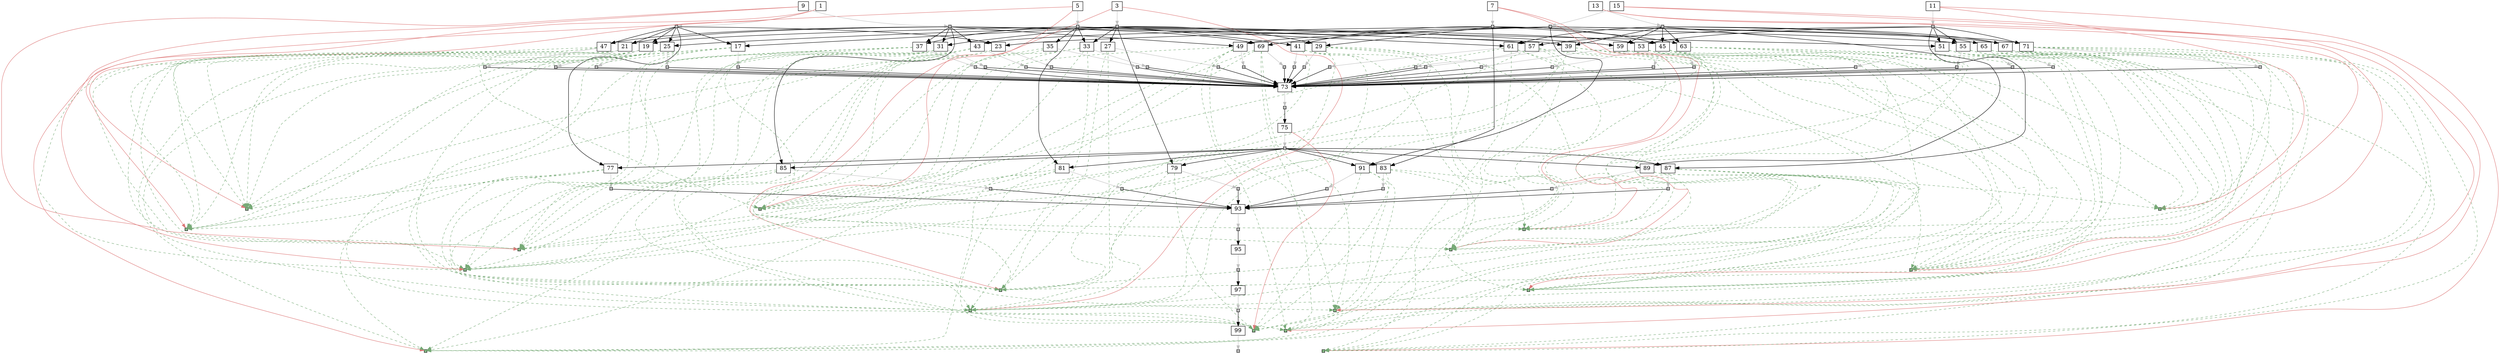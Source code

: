 strict digraph  {
	node [label="\N"];
	1	 [height=0,
		shape=rect,
		size=13.58,
		width=0];
	2	 [fillcolor=gray,
		height=0.1,
		label="",
		shape=rect,
		size=0,
		style=filled,
		width=0.1];
	1 -> 2	 [color=gray,
		size=12554644.0];
	101	 [fillcolor="#88bb88",
		height=0.1,
		label="",
		shape=rect,
		size=0,
		style=filled,
		width=0.1];
	1 -> 101	 [color="#dd7777",
		size=2135681.0,
		weight=0];
	102	 [fillcolor="#88bb88",
		height=0.1,
		label="",
		shape=rect,
		size=0,
		style=filled,
		width=0.1];
	1 -> 102	 [color="#dd7777",
		size=2135681.0,
		weight=0];
	17	 [height=0,
		shape=rect,
		size=10.55,
		width=0];
	2 -> 17	 [size=0];
	19	 [height=0,
		shape=rect,
		size=10.45,
		width=0];
	2 -> 19	 [size=0];
	21	 [height=0,
		shape=rect,
		size=10.6,
		width=0];
	2 -> 21	 [size=0];
	23	 [height=0,
		shape=rect,
		size=10.55,
		width=0];
	2 -> 23	 [size=0];
	25	 [height=0,
		shape=rect,
		size=10.47,
		width=0];
	2 -> 25	 [size=0];
	47	 [height=0,
		shape=rect,
		size=10.74,
		width=0];
	2 -> 47	 [size=0];
	77	 [height=0,
		shape=rect,
		size=10.79,
		width=0];
	2 -> 77	 [size=0];
	3	 [height=0,
		shape=rect,
		size=13.56,
		width=0];
	4	 [fillcolor=gray,
		height=0.1,
		label="",
		shape=rect,
		size=0,
		style=filled,
		width=0.1];
	3 -> 4	 [color=gray,
		size=12600818.0];
	103	 [fillcolor="#88bb88",
		height=0.1,
		label="",
		shape=rect,
		size=0,
		style=filled,
		width=0.1];
	3 -> 103	 [color="#dd7777",
		size=2135681.0,
		weight=0];
	104	 [fillcolor="#88bb88",
		height=0.1,
		label="",
		shape=rect,
		size=0,
		style=filled,
		width=0.1];
	3 -> 104	 [color="#dd7777",
		size=2135681.0,
		weight=0];
	4 -> 17	 [size=0];
	4 -> 25	 [size=0];
	27	 [height=0,
		shape=rect,
		size=10.45,
		width=0];
	4 -> 27	 [size=0];
	29	 [height=0,
		shape=rect,
		size=10.49,
		width=0];
	4 -> 29	 [size=0];
	31	 [height=0,
		shape=rect,
		size=10.52,
		width=0];
	4 -> 31	 [size=0];
	33	 [height=0,
		shape=rect,
		size=10.62,
		width=0];
	4 -> 33	 [size=0];
	41	 [height=0,
		shape=rect,
		size=10.62,
		width=0];
	4 -> 41	 [size=0];
	51	 [height=0,
		shape=rect,
		size=10.7,
		width=0];
	4 -> 51	 [size=0];
	59	 [height=0,
		shape=rect,
		size=10.54,
		width=0];
	4 -> 59	 [size=0];
	79	 [height=0,
		shape=rect,
		size=10.58,
		width=0];
	4 -> 79	 [size=0];
	5	 [height=0,
		shape=rect,
		size=13.55,
		width=0];
	6	 [fillcolor=gray,
		height=0.1,
		label="",
		shape=rect,
		size=0,
		style=filled,
		width=0.1];
	5 -> 6	 [color=gray,
		size=12546294.0];
	105	 [fillcolor="#88bb88",
		height=0.1,
		label="",
		shape=rect,
		size=0,
		style=filled,
		width=0.1];
	5 -> 105	 [color="#dd7777",
		size=2135681.0,
		weight=0];
	106	 [fillcolor="#88bb88",
		height=0.1,
		label="",
		shape=rect,
		size=0,
		style=filled,
		width=0.1];
	5 -> 106	 [color="#dd7777",
		size=2135681.0,
		weight=0];
	6 -> 19	 [size=0];
	6 -> 33	 [size=0];
	35	 [height=0,
		shape=rect,
		size=10.67,
		width=0];
	6 -> 35	 [size=0];
	37	 [height=0,
		shape=rect,
		size=10.66,
		width=0];
	6 -> 37	 [size=0];
	39	 [height=0,
		shape=rect,
		size=10.53,
		width=0];
	6 -> 39	 [size=0];
	53	 [height=0,
		shape=rect,
		size=10.61,
		width=0];
	6 -> 53	 [size=0];
	61	 [height=0,
		shape=rect,
		size=10.61,
		width=0];
	6 -> 61	 [size=0];
	81	 [height=0,
		shape=rect,
		size=11.0,
		width=0];
	6 -> 81	 [size=0];
	7	 [height=0,
		shape=rect,
		size=13.44,
		width=0];
	8	 [fillcolor=gray,
		height=0.1,
		label="",
		shape=rect,
		size=0,
		style=filled,
		width=0.1];
	7 -> 8	 [color=gray,
		size=12530922.0];
	107	 [fillcolor="#88bb88",
		height=0.1,
		label="",
		shape=rect,
		size=0,
		style=filled,
		width=0.1];
	7 -> 107	 [color="#dd7777",
		size=2135681.0,
		weight=0];
	108	 [fillcolor="#88bb88",
		height=0.1,
		label="",
		shape=rect,
		size=0,
		style=filled,
		width=0.1];
	7 -> 108	 [color="#dd7777",
		size=2135681.0,
		weight=0];
	8 -> 29	 [size=0];
	8 -> 41	 [size=0];
	43	 [height=0,
		shape=rect,
		size=10.46,
		width=0];
	8 -> 43	 [size=0];
	45	 [height=0,
		shape=rect,
		size=10.71,
		width=0];
	8 -> 45	 [size=0];
	55	 [height=0,
		shape=rect,
		size=10.5,
		width=0];
	8 -> 55	 [size=0];
	63	 [height=0,
		shape=rect,
		size=10.29,
		width=0];
	8 -> 63	 [size=0];
	83	 [height=0,
		shape=rect,
		size=10.91,
		width=0];
	8 -> 83	 [size=0];
	9	 [height=0,
		shape=rect,
		size=13.47,
		width=0];
	10	 [fillcolor=gray,
		height=0.1,
		label="",
		shape=rect,
		size=0,
		style=filled,
		width=0.1];
	9 -> 10	 [color=gray,
		size=12527560.0];
	109	 [fillcolor="#88bb88",
		height=0.1,
		label="",
		shape=rect,
		size=0,
		style=filled,
		width=0.1];
	9 -> 109	 [color="#dd7777",
		size=2135681.0,
		weight=0];
	110	 [fillcolor="#88bb88",
		height=0.1,
		label="",
		shape=rect,
		size=0,
		style=filled,
		width=0.1];
	9 -> 110	 [color="#dd7777",
		size=2135681.0,
		weight=0];
	10 -> 21	 [size=0];
	10 -> 31	 [size=0];
	10 -> 37	 [size=0];
	10 -> 43	 [size=0];
	10 -> 47	 [size=0];
	49	 [height=0,
		shape=rect,
		size=10.56,
		width=0];
	10 -> 49	 [size=0];
	57	 [height=0,
		shape=rect,
		size=10.55,
		width=0];
	10 -> 57	 [size=0];
	69	 [height=0,
		shape=rect,
		size=10.58,
		width=0];
	10 -> 69	 [size=0];
	85	 [height=0,
		shape=rect,
		size=10.59,
		width=0];
	10 -> 85	 [size=0];
	11	 [height=0,
		shape=rect,
		size=13.78,
		width=0];
	12	 [fillcolor=gray,
		height=0.1,
		label="",
		shape=rect,
		size=0,
		style=filled,
		width=0.1];
	11 -> 12	 [color=gray,
		size=12576064.0];
	111	 [fillcolor="#88bb88",
		height=0.1,
		label="",
		shape=rect,
		size=0,
		style=filled,
		width=0.1];
	11 -> 111	 [color="#dd7777",
		size=2135681.0,
		weight=0];
	112	 [fillcolor="#88bb88",
		height=0.1,
		label="",
		shape=rect,
		size=0,
		style=filled,
		width=0.1];
	11 -> 112	 [color="#dd7777",
		size=2135681.0,
		weight=0];
	12 -> 51	 [size=0];
	12 -> 53	 [size=0];
	12 -> 55	 [size=0];
	12 -> 57	 [size=0];
	71	 [height=0,
		shape=rect,
		size=10.72,
		width=0];
	12 -> 71	 [size=0];
	87	 [height=0,
		shape=rect,
		size=10.95,
		width=0];
	12 -> 87	 [size=0];
	13	 [height=0,
		shape=rect,
		size=13.43,
		width=0];
	14	 [fillcolor=gray,
		height=0.1,
		label="",
		shape=rect,
		size=0,
		style=filled,
		width=0.1];
	13 -> 14	 [color=gray,
		size=12550328.0];
	113	 [fillcolor="#88bb88",
		height=0.1,
		label="",
		shape=rect,
		size=0,
		style=filled,
		width=0.1];
	13 -> 113	 [color="#dd7777",
		size=2135681.0,
		weight=0];
	114	 [fillcolor="#88bb88",
		height=0.1,
		label="",
		shape=rect,
		size=0,
		style=filled,
		width=0.1];
	13 -> 114	 [color="#dd7777",
		size=2135681.0,
		weight=0];
	14 -> 39	 [size=0];
	14 -> 45	 [size=0];
	14 -> 59	 [size=0];
	14 -> 61	 [size=0];
	14 -> 63	 [size=0];
	65	 [height=0,
		shape=rect,
		size=10.47,
		width=0];
	14 -> 65	 [size=0];
	67	 [height=0,
		shape=rect,
		size=10.64,
		width=0];
	14 -> 67	 [size=0];
	89	 [height=0,
		shape=rect,
		size=11.14,
		width=0];
	14 -> 89	 [size=0];
	15	 [height=0,
		shape=rect,
		size=13.32,
		width=0];
	16	 [fillcolor=gray,
		height=0.1,
		label="",
		shape=rect,
		size=0,
		style=filled,
		width=0.1];
	15 -> 16	 [color=gray,
		size=12567796.0];
	115	 [fillcolor="#88bb88",
		height=0.1,
		label="",
		shape=rect,
		size=0,
		style=filled,
		width=0.1];
	15 -> 115	 [color="#dd7777",
		size=2135681.0,
		weight=0];
	116	 [fillcolor="#88bb88",
		height=0.1,
		label="",
		shape=rect,
		size=0,
		style=filled,
		width=0.1];
	15 -> 116	 [color="#dd7777",
		size=2135681.0,
		weight=0];
	16 -> 23	 [size=0];
	16 -> 49	 [size=0];
	16 -> 67	 [size=0];
	16 -> 69	 [size=0];
	16 -> 71	 [size=0];
	91	 [height=0,
		shape=rect,
		size=10.55,
		width=0];
	16 -> 91	 [size=0];
	18	 [fillcolor=gray,
		height=0.1,
		label="",
		shape=rect,
		size=0,
		style=filled,
		width=0.1];
	17 -> 18	 [color=gray,
		size=16960743.0];
	17 -> 101	 [color="#77aa77",
		size=0,
		style=dashed,
		weight=0];
	17 -> 102	 [color="#77aa77",
		size=0,
		style=dashed,
		weight=0];
	17 -> 103	 [color="#77aa77",
		size=0,
		style=dashed,
		weight=0];
	17 -> 104	 [color="#77aa77",
		size=0,
		style=dashed,
		weight=0];
	73	 [height=0,
		shape=rect,
		size=2.24,
		width=0];
	18 -> 73	 [size=249745.0];
	20	 [fillcolor=gray,
		height=0.1,
		label="",
		shape=rect,
		size=0,
		style=filled,
		width=0.1];
	19 -> 20	 [color=gray,
		size=16906219.0];
	19 -> 101	 [color="#77aa77",
		size=0,
		style=dashed,
		weight=0];
	19 -> 102	 [color="#77aa77",
		size=0,
		style=dashed,
		weight=0];
	19 -> 105	 [color="#77aa77",
		size=0,
		style=dashed,
		weight=0];
	19 -> 106	 [color="#77aa77",
		size=0,
		style=dashed,
		weight=0];
	20 -> 73	 [size=249745.0];
	22	 [fillcolor=gray,
		height=0.1,
		label="",
		shape=rect,
		size=0,
		style=filled,
		width=0.1];
	21 -> 22	 [color=gray,
		size=16887485.0];
	21 -> 101	 [color="#77aa77",
		size=0,
		style=dashed,
		weight=0];
	21 -> 102	 [color="#77aa77",
		size=0,
		style=dashed,
		weight=0];
	21 -> 109	 [color="#77aa77",
		size=0,
		style=dashed,
		weight=0];
	21 -> 110	 [color="#77aa77",
		size=0,
		style=dashed,
		weight=0];
	22 -> 73	 [size=249745.0];
	24	 [fillcolor=gray,
		height=0.1,
		label="",
		shape=rect,
		size=0,
		style=filled,
		width=0.1];
	23 -> 24	 [color=gray,
		size=16927721.0];
	23 -> 101	 [color="#77aa77",
		size=0,
		style=dashed,
		weight=0];
	23 -> 102	 [color="#77aa77",
		size=0,
		style=dashed,
		weight=0];
	23 -> 115	 [color="#77aa77",
		size=0,
		style=dashed,
		weight=0];
	23 -> 116	 [color="#77aa77",
		size=0,
		style=dashed,
		weight=0];
	24 -> 73	 [size=249745.0];
	26	 [fillcolor=gray,
		height=0.1,
		label="",
		shape=rect,
		size=0,
		style=filled,
		width=0.1];
	25 -> 26	 [color=gray,
		size=16960743.0];
	25 -> 101	 [color="#77aa77",
		size=0,
		style=dashed,
		weight=0];
	25 -> 102	 [color="#77aa77",
		size=0,
		style=dashed,
		weight=0];
	25 -> 103	 [color="#77aa77",
		size=0,
		style=dashed,
		weight=0];
	25 -> 104	 [color="#77aa77",
		size=0,
		style=dashed,
		weight=0];
	26 -> 73	 [size=249745.0];
	28	 [fillcolor=gray,
		height=0.1,
		label="",
		shape=rect,
		size=0,
		style=filled,
		width=0.1];
	27 -> 28	 [color=gray,
		size=8628483.0];
	27 -> 103	 [color="#77aa77",
		size=0,
		style=dashed,
		weight=0];
	27 -> 104	 [color="#77aa77",
		size=0,
		style=dashed,
		weight=0];
	28 -> 73	 [size=249745.0];
	30	 [fillcolor=gray,
		height=0.1,
		label="",
		shape=rect,
		size=0,
		style=filled,
		width=0.1];
	29 -> 30	 [color=gray,
		size=16937021.0];
	29 -> 103	 [color="#77aa77",
		size=0,
		style=dashed,
		weight=0];
	29 -> 104	 [color="#77aa77",
		size=0,
		style=dashed,
		weight=0];
	29 -> 107	 [color="#77aa77",
		size=0,
		style=dashed,
		weight=0];
	29 -> 108	 [color="#77aa77",
		size=0,
		style=dashed,
		weight=0];
	30 -> 73	 [size=249745.0];
	32	 [fillcolor=gray,
		height=0.1,
		label="",
		shape=rect,
		size=0,
		style=filled,
		width=0.1];
	31 -> 32	 [color=gray,
		size=16933659.0];
	31 -> 103	 [color="#77aa77",
		size=0,
		style=dashed,
		weight=0];
	31 -> 104	 [color="#77aa77",
		size=0,
		style=dashed,
		weight=0];
	31 -> 109	 [color="#77aa77",
		size=0,
		style=dashed,
		weight=0];
	31 -> 110	 [color="#77aa77",
		size=0,
		style=dashed,
		weight=0];
	32 -> 73	 [size=249745.0];
	34	 [fillcolor=gray,
		height=0.1,
		label="",
		shape=rect,
		size=0,
		style=filled,
		width=0.1];
	33 -> 34	 [color=gray,
		size=16952393.0];
	33 -> 103	 [color="#77aa77",
		size=0,
		style=dashed,
		weight=0];
	33 -> 104	 [color="#77aa77",
		size=0,
		style=dashed,
		weight=0];
	33 -> 105	 [color="#77aa77",
		size=0,
		style=dashed,
		weight=0];
	33 -> 106	 [color="#77aa77",
		size=0,
		style=dashed,
		weight=0];
	34 -> 73	 [size=249745.0];
	36	 [fillcolor=gray,
		height=0.1,
		label="",
		shape=rect,
		size=0,
		style=filled,
		width=0.1];
	35 -> 36	 [color=gray,
		size=8573959.0];
	35 -> 105	 [color="#77aa77",
		size=0,
		style=dashed,
		weight=0];
	35 -> 106	 [color="#77aa77",
		size=0,
		style=dashed,
		weight=0];
	36 -> 73	 [size=249745.0];
	38	 [fillcolor=gray,
		height=0.1,
		label="",
		shape=rect,
		size=0,
		style=filled,
		width=0.1];
	37 -> 38	 [color=gray,
		size=16879135.0];
	37 -> 105	 [color="#77aa77",
		size=0,
		style=dashed,
		weight=0];
	37 -> 106	 [color="#77aa77",
		size=0,
		style=dashed,
		weight=0];
	37 -> 109	 [color="#77aa77",
		size=0,
		style=dashed,
		weight=0];
	37 -> 110	 [color="#77aa77",
		size=0,
		style=dashed,
		weight=0];
	38 -> 73	 [size=249745.0];
	40	 [fillcolor=gray,
		height=0.1,
		label="",
		shape=rect,
		size=0,
		style=filled,
		width=0.1];
	39 -> 40	 [color=gray,
		size=16901903.0];
	39 -> 105	 [color="#77aa77",
		size=0,
		style=dashed,
		weight=0];
	39 -> 106	 [color="#77aa77",
		size=0,
		style=dashed,
		weight=0];
	39 -> 113	 [color="#77aa77",
		size=0,
		style=dashed,
		weight=0];
	39 -> 114	 [color="#77aa77",
		size=0,
		style=dashed,
		weight=0];
	40 -> 73	 [size=249745.0];
	42	 [fillcolor=gray,
		height=0.1,
		label="",
		shape=rect,
		size=0,
		style=filled,
		width=0.1];
	41 -> 42	 [color=gray,
		size=16937021.0];
	41 -> 103	 [color="#77aa77",
		size=0,
		style=dashed,
		weight=0];
	41 -> 104	 [color="#77aa77",
		size=0,
		style=dashed,
		weight=0];
	41 -> 107	 [color="#77aa77",
		size=0,
		style=dashed,
		weight=0];
	41 -> 108	 [color="#77aa77",
		size=0,
		style=dashed,
		weight=0];
	42 -> 73	 [size=249745.0];
	44	 [fillcolor=gray,
		height=0.1,
		label="",
		shape=rect,
		size=0,
		style=filled,
		width=0.1];
	43 -> 44	 [color=gray,
		size=16863763.0];
	43 -> 107	 [color="#77aa77",
		size=0,
		style=dashed,
		weight=0];
	43 -> 108	 [color="#77aa77",
		size=0,
		style=dashed,
		weight=0];
	43 -> 109	 [color="#77aa77",
		size=0,
		style=dashed,
		weight=0];
	43 -> 110	 [color="#77aa77",
		size=0,
		style=dashed,
		weight=0];
	44 -> 73	 [size=249745.0];
	46	 [fillcolor=gray,
		height=0.1,
		label="",
		shape=rect,
		size=0,
		style=filled,
		width=0.1];
	45 -> 46	 [color=gray,
		size=16886531.0];
	45 -> 107	 [color="#77aa77",
		size=0,
		style=dashed,
		weight=0];
	45 -> 108	 [color="#77aa77",
		size=0,
		style=dashed,
		weight=0];
	45 -> 113	 [color="#77aa77",
		size=0,
		style=dashed,
		weight=0];
	45 -> 114	 [color="#77aa77",
		size=0,
		style=dashed,
		weight=0];
	46 -> 73	 [size=249745.0];
	48	 [fillcolor=gray,
		height=0.1,
		label="",
		shape=rect,
		size=0,
		style=filled,
		width=0.1];
	47 -> 48	 [color=gray,
		size=16887485.0];
	47 -> 101	 [color="#77aa77",
		size=0,
		style=dashed,
		weight=0];
	47 -> 102	 [color="#77aa77",
		size=0,
		style=dashed,
		weight=0];
	47 -> 109	 [color="#77aa77",
		size=0,
		style=dashed,
		weight=0];
	47 -> 110	 [color="#77aa77",
		size=0,
		style=dashed,
		weight=0];
	48 -> 73	 [size=249745.0];
	50	 [fillcolor=gray,
		height=0.1,
		label="",
		shape=rect,
		size=0,
		style=filled,
		width=0.1];
	49 -> 50	 [color=gray,
		size=16900637.0];
	49 -> 109	 [color="#77aa77",
		size=0,
		style=dashed,
		weight=0];
	49 -> 110	 [color="#77aa77",
		size=0,
		style=dashed,
		weight=0];
	49 -> 115	 [color="#77aa77",
		size=0,
		style=dashed,
		weight=0];
	49 -> 116	 [color="#77aa77",
		size=0,
		style=dashed,
		weight=0];
	50 -> 73	 [size=249745.0];
	52	 [fillcolor=gray,
		height=0.1,
		label="",
		shape=rect,
		size=0,
		style=filled,
		width=0.1];
	51 -> 52	 [color=gray,
		size=16982163.0];
	51 -> 103	 [color="#77aa77",
		size=0,
		style=dashed,
		weight=0];
	51 -> 104	 [color="#77aa77",
		size=0,
		style=dashed,
		weight=0];
	51 -> 111	 [color="#77aa77",
		size=0,
		style=dashed,
		weight=0];
	51 -> 112	 [color="#77aa77",
		size=0,
		style=dashed,
		weight=0];
	52 -> 73	 [size=249745.0];
	54	 [fillcolor=gray,
		height=0.1,
		label="",
		shape=rect,
		size=0,
		style=filled,
		width=0.1];
	53 -> 54	 [color=gray,
		size=16927639.0];
	53 -> 105	 [color="#77aa77",
		size=0,
		style=dashed,
		weight=0];
	53 -> 106	 [color="#77aa77",
		size=0,
		style=dashed,
		weight=0];
	53 -> 111	 [color="#77aa77",
		size=0,
		style=dashed,
		weight=0];
	53 -> 112	 [color="#77aa77",
		size=0,
		style=dashed,
		weight=0];
	54 -> 73	 [size=249745.0];
	56	 [fillcolor=gray,
		height=0.1,
		label="",
		shape=rect,
		size=0,
		style=filled,
		width=0.1];
	55 -> 56	 [color=gray,
		size=16912267.0];
	55 -> 107	 [color="#77aa77",
		size=0,
		style=dashed,
		weight=0];
	55 -> 108	 [color="#77aa77",
		size=0,
		style=dashed,
		weight=0];
	55 -> 111	 [color="#77aa77",
		size=0,
		style=dashed,
		weight=0];
	55 -> 112	 [color="#77aa77",
		size=0,
		style=dashed,
		weight=0];
	56 -> 73	 [size=249745.0];
	58	 [fillcolor=gray,
		height=0.1,
		label="",
		shape=rect,
		size=0,
		style=filled,
		width=0.1];
	57 -> 58	 [color=gray,
		size=16908905.0];
	57 -> 109	 [color="#77aa77",
		size=0,
		style=dashed,
		weight=0];
	57 -> 110	 [color="#77aa77",
		size=0,
		style=dashed,
		weight=0];
	57 -> 111	 [color="#77aa77",
		size=0,
		style=dashed,
		weight=0];
	57 -> 112	 [color="#77aa77",
		size=0,
		style=dashed,
		weight=0];
	58 -> 73	 [size=249745.0];
	60	 [fillcolor=gray,
		height=0.1,
		label="",
		shape=rect,
		size=0,
		style=filled,
		width=0.1];
	59 -> 60	 [color=gray,
		size=16956427.0];
	59 -> 103	 [color="#77aa77",
		size=0,
		style=dashed,
		weight=0];
	59 -> 104	 [color="#77aa77",
		size=0,
		style=dashed,
		weight=0];
	59 -> 113	 [color="#77aa77",
		size=0,
		style=dashed,
		weight=0];
	59 -> 114	 [color="#77aa77",
		size=0,
		style=dashed,
		weight=0];
	60 -> 73	 [size=249745.0];
	62	 [fillcolor=gray,
		height=0.1,
		label="",
		shape=rect,
		size=0,
		style=filled,
		width=0.1];
	61 -> 62	 [color=gray,
		size=16901903.0];
	61 -> 105	 [color="#77aa77",
		size=0,
		style=dashed,
		weight=0];
	61 -> 106	 [color="#77aa77",
		size=0,
		style=dashed,
		weight=0];
	61 -> 113	 [color="#77aa77",
		size=0,
		style=dashed,
		weight=0];
	61 -> 114	 [color="#77aa77",
		size=0,
		style=dashed,
		weight=0];
	62 -> 73	 [size=249745.0];
	64	 [fillcolor=gray,
		height=0.1,
		label="",
		shape=rect,
		size=0,
		style=filled,
		width=0.1];
	63 -> 64	 [color=gray,
		size=16886531.0];
	63 -> 107	 [color="#77aa77",
		size=0,
		style=dashed,
		weight=0];
	63 -> 108	 [color="#77aa77",
		size=0,
		style=dashed,
		weight=0];
	63 -> 113	 [color="#77aa77",
		size=0,
		style=dashed,
		weight=0];
	63 -> 114	 [color="#77aa77",
		size=0,
		style=dashed,
		weight=0];
	64 -> 73	 [size=249745.0];
	66	 [fillcolor=gray,
		height=0.1,
		label="",
		shape=rect,
		size=0,
		style=filled,
		width=0.1];
	65 -> 66	 [color=gray,
		size=8577993.0];
	65 -> 113	 [color="#77aa77",
		size=0,
		style=dashed,
		weight=0];
	65 -> 114	 [color="#77aa77",
		size=0,
		style=dashed,
		weight=0];
	66 -> 73	 [size=249745.0];
	68	 [fillcolor=gray,
		height=0.1,
		label="",
		shape=rect,
		size=0,
		style=filled,
		width=0.1];
	67 -> 68	 [color=gray,
		size=16923405.0];
	67 -> 113	 [color="#77aa77",
		size=0,
		style=dashed,
		weight=0];
	67 -> 114	 [color="#77aa77",
		size=0,
		style=dashed,
		weight=0];
	67 -> 115	 [color="#77aa77",
		size=0,
		style=dashed,
		weight=0];
	67 -> 116	 [color="#77aa77",
		size=0,
		style=dashed,
		weight=0];
	68 -> 73	 [size=249745.0];
	70	 [fillcolor=gray,
		height=0.1,
		label="",
		shape=rect,
		size=0,
		style=filled,
		width=0.1];
	69 -> 70	 [color=gray,
		size=16900637.0];
	69 -> 109	 [color="#77aa77",
		size=0,
		style=dashed,
		weight=0];
	69 -> 110	 [color="#77aa77",
		size=0,
		style=dashed,
		weight=0];
	69 -> 115	 [color="#77aa77",
		size=0,
		style=dashed,
		weight=0];
	69 -> 116	 [color="#77aa77",
		size=0,
		style=dashed,
		weight=0];
	70 -> 73	 [size=249745.0];
	72	 [fillcolor=gray,
		height=0.1,
		label="",
		shape=rect,
		size=0,
		style=filled,
		width=0.1];
	71 -> 72	 [color=gray,
		size=16949141.0];
	71 -> 111	 [color="#77aa77",
		size=0,
		style=dashed,
		weight=0];
	71 -> 112	 [color="#77aa77",
		size=0,
		style=dashed,
		weight=0];
	71 -> 115	 [color="#77aa77",
		size=0,
		style=dashed,
		weight=0];
	71 -> 116	 [color="#77aa77",
		size=0,
		style=dashed,
		weight=0];
	72 -> 73	 [size=249745.0];
	74	 [fillcolor=gray,
		height=0.1,
		label="",
		shape=rect,
		size=0,
		style=filled,
		width=0.1];
	73 -> 74	 [color=gray,
		size=6641.0];
	75	 [height=0,
		shape=rect,
		size=2.14,
		width=0];
	74 -> 75	 [size=5878.0];
	76	 [fillcolor=gray,
		height=0.1,
		label="",
		shape=rect,
		size=0,
		style=filled,
		width=0.1];
	75 -> 76	 [color=gray,
		size=1765.0];
	117	 [fillcolor="#88bb88",
		height=0.1,
		label="",
		shape=rect,
		size=0,
		style=filled,
		width=0.1];
	75 -> 117	 [color="#dd7777",
		size=2135681.0,
		weight=0];
	76 -> 77	 [size=0];
	76 -> 79	 [size=0];
	76 -> 81	 [size=0];
	76 -> 83	 [size=0];
	76 -> 85	 [size=0];
	76 -> 87	 [size=0];
	76 -> 89	 [size=0];
	76 -> 91	 [size=0];
	78	 [fillcolor=gray,
		height=0.1,
		label="",
		shape=rect,
		size=0,
		style=filled,
		width=0.1];
	77 -> 78	 [color=gray,
		size=16646501.0];
	77 -> 101	 [color="#77aa77",
		size=0,
		style=dashed,
		weight=0];
	77 -> 102	 [color="#77aa77",
		size=0,
		style=dashed,
		weight=0];
	77 -> 117	 [color="#77aa77",
		size=0,
		style=dashed,
		weight=0];
	93	 [height=0,
		shape=rect,
		size=2.98,
		width=0];
	78 -> 93	 [size=8313816.0];
	80	 [fillcolor=gray,
		height=0.1,
		label="",
		shape=rect,
		size=0,
		style=filled,
		width=0.1];
	79 -> 80	 [color=gray,
		size=16651931.0];
	79 -> 103	 [color="#77aa77",
		size=0,
		style=dashed,
		weight=0];
	79 -> 104	 [color="#77aa77",
		size=0,
		style=dashed,
		weight=0];
	79 -> 117	 [color="#77aa77",
		size=0,
		style=dashed,
		weight=0];
	80 -> 93	 [size=8273072.0];
	82	 [fillcolor=gray,
		height=0.1,
		label="",
		shape=rect,
		size=0,
		style=filled,
		width=0.1];
	81 -> 82	 [color=gray,
		size=16700767.0];
	81 -> 105	 [color="#77aa77",
		size=0,
		style=dashed,
		weight=0];
	81 -> 106	 [color="#77aa77",
		size=0,
		style=dashed,
		weight=0];
	81 -> 117	 [color="#77aa77",
		size=0,
		style=dashed,
		weight=0];
	82 -> 93	 [size=8376432.0];
	84	 [fillcolor=gray,
		height=0.1,
		label="",
		shape=rect,
		size=0,
		style=filled,
		width=0.1];
	83 -> 84	 [color=gray,
		size=16604163.0];
	83 -> 107	 [color="#77aa77",
		size=0,
		style=dashed,
		weight=0];
	83 -> 108	 [color="#77aa77",
		size=0,
		style=dashed,
		weight=0];
	83 -> 117	 [color="#77aa77",
		size=0,
		style=dashed,
		weight=0];
	84 -> 93	 [size=8295200.0];
	86	 [fillcolor=gray,
		height=0.1,
		label="",
		shape=rect,
		size=0,
		style=filled,
		width=0.1];
	85 -> 86	 [color=gray,
		size=16618843.0];
	85 -> 109	 [color="#77aa77",
		size=0,
		style=dashed,
		weight=0];
	85 -> 110	 [color="#77aa77",
		size=0,
		style=dashed,
		weight=0];
	85 -> 117	 [color="#77aa77",
		size=0,
		style=dashed,
		weight=0];
	86 -> 93	 [size=8313242.0];
	88	 [fillcolor=gray,
		height=0.1,
		label="",
		shape=rect,
		size=0,
		style=filled,
		width=0.1];
	87 -> 88	 [color=gray,
		size=16696133.0];
	87 -> 111	 [color="#77aa77",
		size=0,
		style=dashed,
		weight=0];
	87 -> 112	 [color="#77aa77",
		size=0,
		style=dashed,
		weight=0];
	87 -> 117	 [color="#77aa77",
		size=0,
		style=dashed,
		weight=0];
	88 -> 93	 [size=8342028.0];
	90	 [fillcolor=gray,
		height=0.1,
		label="",
		shape=rect,
		size=0,
		style=filled,
		width=0.1];
	89 -> 90	 [color=gray,
		size=16657035.0];
	89 -> 113	 [color="#77aa77",
		size=0,
		style=dashed,
		weight=0];
	89 -> 114	 [color="#77aa77",
		size=0,
		style=dashed,
		weight=0];
	89 -> 117	 [color="#77aa77",
		size=0,
		style=dashed,
		weight=0];
	90 -> 93	 [size=8328666.0];
	92	 [fillcolor=gray,
		height=0.1,
		label="",
		shape=rect,
		size=0,
		style=filled,
		width=0.1];
	91 -> 92	 [color=gray,
		size=16689877.0];
	91 -> 115	 [color="#77aa77",
		size=0,
		style=dashed,
		weight=0];
	91 -> 116	 [color="#77aa77",
		size=0,
		style=dashed,
		weight=0];
	91 -> 117	 [color="#77aa77",
		size=0,
		style=dashed,
		weight=0];
	92 -> 93	 [size=8344040.0];
	94	 [fillcolor=gray,
		height=0.1,
		label="",
		shape=rect,
		size=0,
		style=filled,
		width=0.1];
	93 -> 94	 [color=gray,
		size=3681.0];
	95	 [height=0,
		shape=rect,
		size=4.81,
		width=0];
	94 -> 95	 [size=2341.0];
	96	 [fillcolor=gray,
		height=0.1,
		label="",
		shape=rect,
		size=0,
		style=filled,
		width=0.1];
	95 -> 96	 [color=gray,
		size=106741678.0];
	97	 [height=0,
		shape=rect,
		size=4.88,
		width=0];
	96 -> 97	 [size=106741374.0];
	98	 [fillcolor=gray,
		height=0.1,
		label="",
		shape=rect,
		size=0,
		style=filled,
		width=0.1];
	97 -> 98	 [color=gray,
		size=2135681.0];
	99	 [height=0,
		shape=rect,
		size=0.25,
		width=0];
	98 -> 99	 [size=2135681.0];
	100	 [fillcolor=gray,
		height=0.1,
		label="",
		shape=rect,
		size=0,
		style=filled,
		width=0.1];
	99 -> 100	 [color=gray,
		size=155942.0];
}
